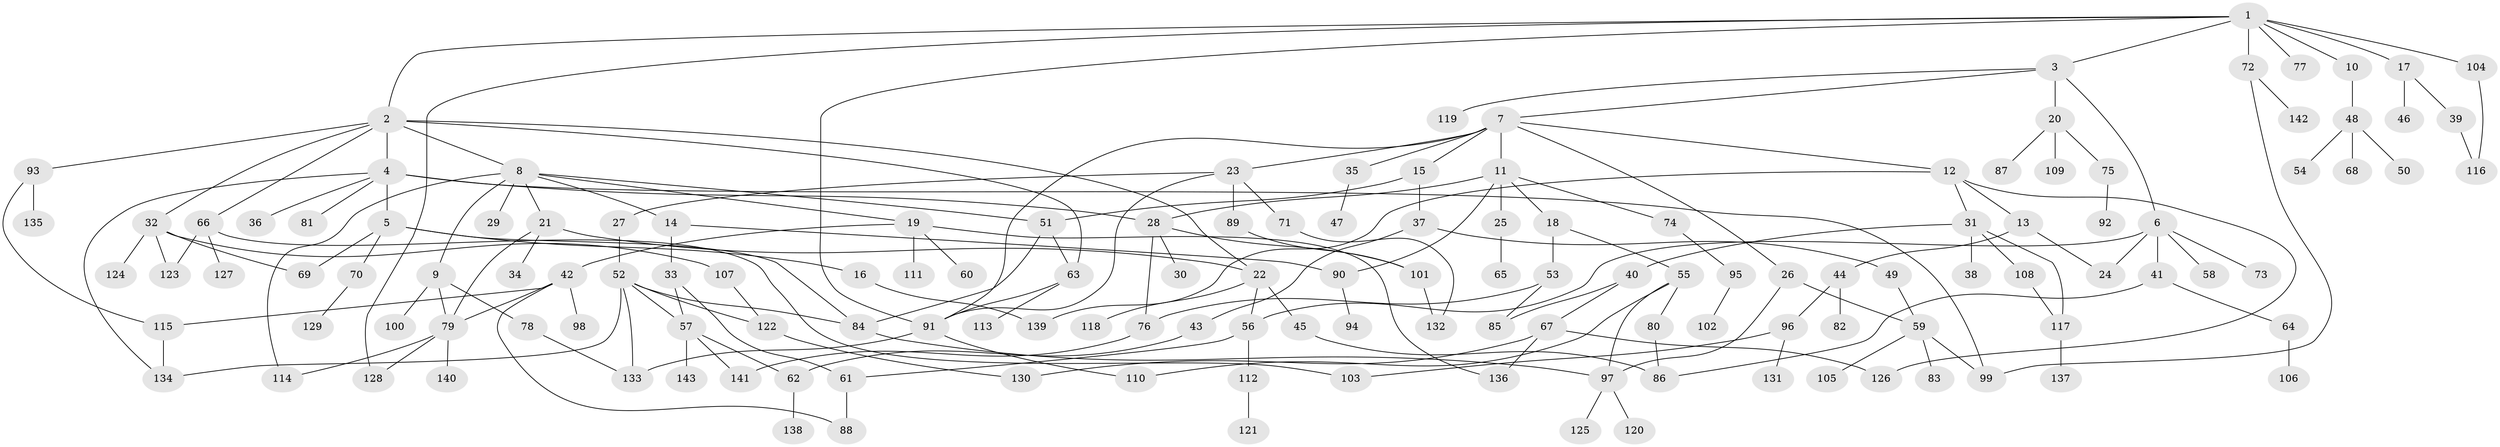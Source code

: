 // coarse degree distribution, {9: 0.03508771929824561, 14: 0.017543859649122806, 7: 0.07017543859649122, 5: 0.05263157894736842, 15: 0.017543859649122806, 3: 0.12280701754385964, 6: 0.03508771929824561, 4: 0.05263157894736842, 2: 0.17543859649122806, 1: 0.40350877192982454, 8: 0.017543859649122806}
// Generated by graph-tools (version 1.1) at 2025/17/03/04/25 18:17:01]
// undirected, 143 vertices, 190 edges
graph export_dot {
graph [start="1"]
  node [color=gray90,style=filled];
  1;
  2;
  3;
  4;
  5;
  6;
  7;
  8;
  9;
  10;
  11;
  12;
  13;
  14;
  15;
  16;
  17;
  18;
  19;
  20;
  21;
  22;
  23;
  24;
  25;
  26;
  27;
  28;
  29;
  30;
  31;
  32;
  33;
  34;
  35;
  36;
  37;
  38;
  39;
  40;
  41;
  42;
  43;
  44;
  45;
  46;
  47;
  48;
  49;
  50;
  51;
  52;
  53;
  54;
  55;
  56;
  57;
  58;
  59;
  60;
  61;
  62;
  63;
  64;
  65;
  66;
  67;
  68;
  69;
  70;
  71;
  72;
  73;
  74;
  75;
  76;
  77;
  78;
  79;
  80;
  81;
  82;
  83;
  84;
  85;
  86;
  87;
  88;
  89;
  90;
  91;
  92;
  93;
  94;
  95;
  96;
  97;
  98;
  99;
  100;
  101;
  102;
  103;
  104;
  105;
  106;
  107;
  108;
  109;
  110;
  111;
  112;
  113;
  114;
  115;
  116;
  117;
  118;
  119;
  120;
  121;
  122;
  123;
  124;
  125;
  126;
  127;
  128;
  129;
  130;
  131;
  132;
  133;
  134;
  135;
  136;
  137;
  138;
  139;
  140;
  141;
  142;
  143;
  1 -- 2;
  1 -- 3;
  1 -- 10;
  1 -- 17;
  1 -- 72;
  1 -- 77;
  1 -- 91;
  1 -- 104;
  1 -- 128;
  2 -- 4;
  2 -- 8;
  2 -- 32;
  2 -- 66;
  2 -- 93;
  2 -- 63;
  2 -- 22;
  3 -- 6;
  3 -- 7;
  3 -- 20;
  3 -- 119;
  4 -- 5;
  4 -- 28;
  4 -- 36;
  4 -- 81;
  4 -- 99;
  4 -- 134;
  5 -- 16;
  5 -- 70;
  5 -- 84;
  5 -- 69;
  6 -- 24;
  6 -- 41;
  6 -- 56;
  6 -- 58;
  6 -- 73;
  7 -- 11;
  7 -- 12;
  7 -- 15;
  7 -- 23;
  7 -- 26;
  7 -- 35;
  7 -- 91;
  8 -- 9;
  8 -- 14;
  8 -- 19;
  8 -- 21;
  8 -- 29;
  8 -- 51;
  8 -- 114;
  9 -- 78;
  9 -- 100;
  9 -- 79;
  10 -- 48;
  11 -- 18;
  11 -- 25;
  11 -- 74;
  11 -- 90;
  11 -- 28;
  12 -- 13;
  12 -- 31;
  12 -- 126;
  12 -- 139;
  13 -- 44;
  13 -- 24;
  14 -- 33;
  14 -- 90;
  15 -- 37;
  15 -- 51;
  16 -- 139;
  17 -- 39;
  17 -- 46;
  18 -- 53;
  18 -- 55;
  19 -- 42;
  19 -- 60;
  19 -- 111;
  19 -- 136;
  20 -- 75;
  20 -- 87;
  20 -- 109;
  21 -- 22;
  21 -- 34;
  21 -- 79;
  22 -- 45;
  22 -- 118;
  22 -- 56;
  23 -- 27;
  23 -- 71;
  23 -- 89;
  23 -- 91;
  25 -- 65;
  26 -- 59;
  26 -- 97;
  27 -- 52;
  28 -- 30;
  28 -- 76;
  28 -- 101;
  31 -- 38;
  31 -- 40;
  31 -- 108;
  31 -- 117;
  32 -- 69;
  32 -- 107;
  32 -- 123;
  32 -- 124;
  33 -- 57;
  33 -- 61;
  35 -- 47;
  37 -- 43;
  37 -- 49;
  39 -- 116;
  40 -- 67;
  40 -- 85;
  41 -- 64;
  41 -- 86;
  42 -- 98;
  42 -- 115;
  42 -- 79;
  42 -- 88;
  43 -- 62;
  44 -- 82;
  44 -- 96;
  45 -- 86;
  48 -- 50;
  48 -- 54;
  48 -- 68;
  49 -- 59;
  51 -- 63;
  51 -- 84;
  52 -- 84;
  52 -- 122;
  52 -- 133;
  52 -- 134;
  52 -- 57;
  53 -- 85;
  53 -- 76;
  55 -- 80;
  55 -- 97;
  55 -- 110;
  56 -- 112;
  56 -- 61;
  57 -- 62;
  57 -- 143;
  57 -- 141;
  59 -- 83;
  59 -- 105;
  59 -- 99;
  61 -- 88;
  62 -- 138;
  63 -- 113;
  63 -- 91;
  64 -- 106;
  66 -- 103;
  66 -- 127;
  66 -- 123;
  67 -- 130;
  67 -- 136;
  67 -- 126;
  70 -- 129;
  71 -- 132;
  72 -- 142;
  72 -- 99;
  74 -- 95;
  75 -- 92;
  76 -- 141;
  78 -- 133;
  79 -- 114;
  79 -- 128;
  79 -- 140;
  80 -- 86;
  84 -- 97;
  89 -- 101;
  90 -- 94;
  91 -- 110;
  91 -- 133;
  93 -- 135;
  93 -- 115;
  95 -- 102;
  96 -- 131;
  96 -- 103;
  97 -- 120;
  97 -- 125;
  101 -- 132;
  104 -- 116;
  107 -- 122;
  108 -- 117;
  112 -- 121;
  115 -- 134;
  117 -- 137;
  122 -- 130;
}
